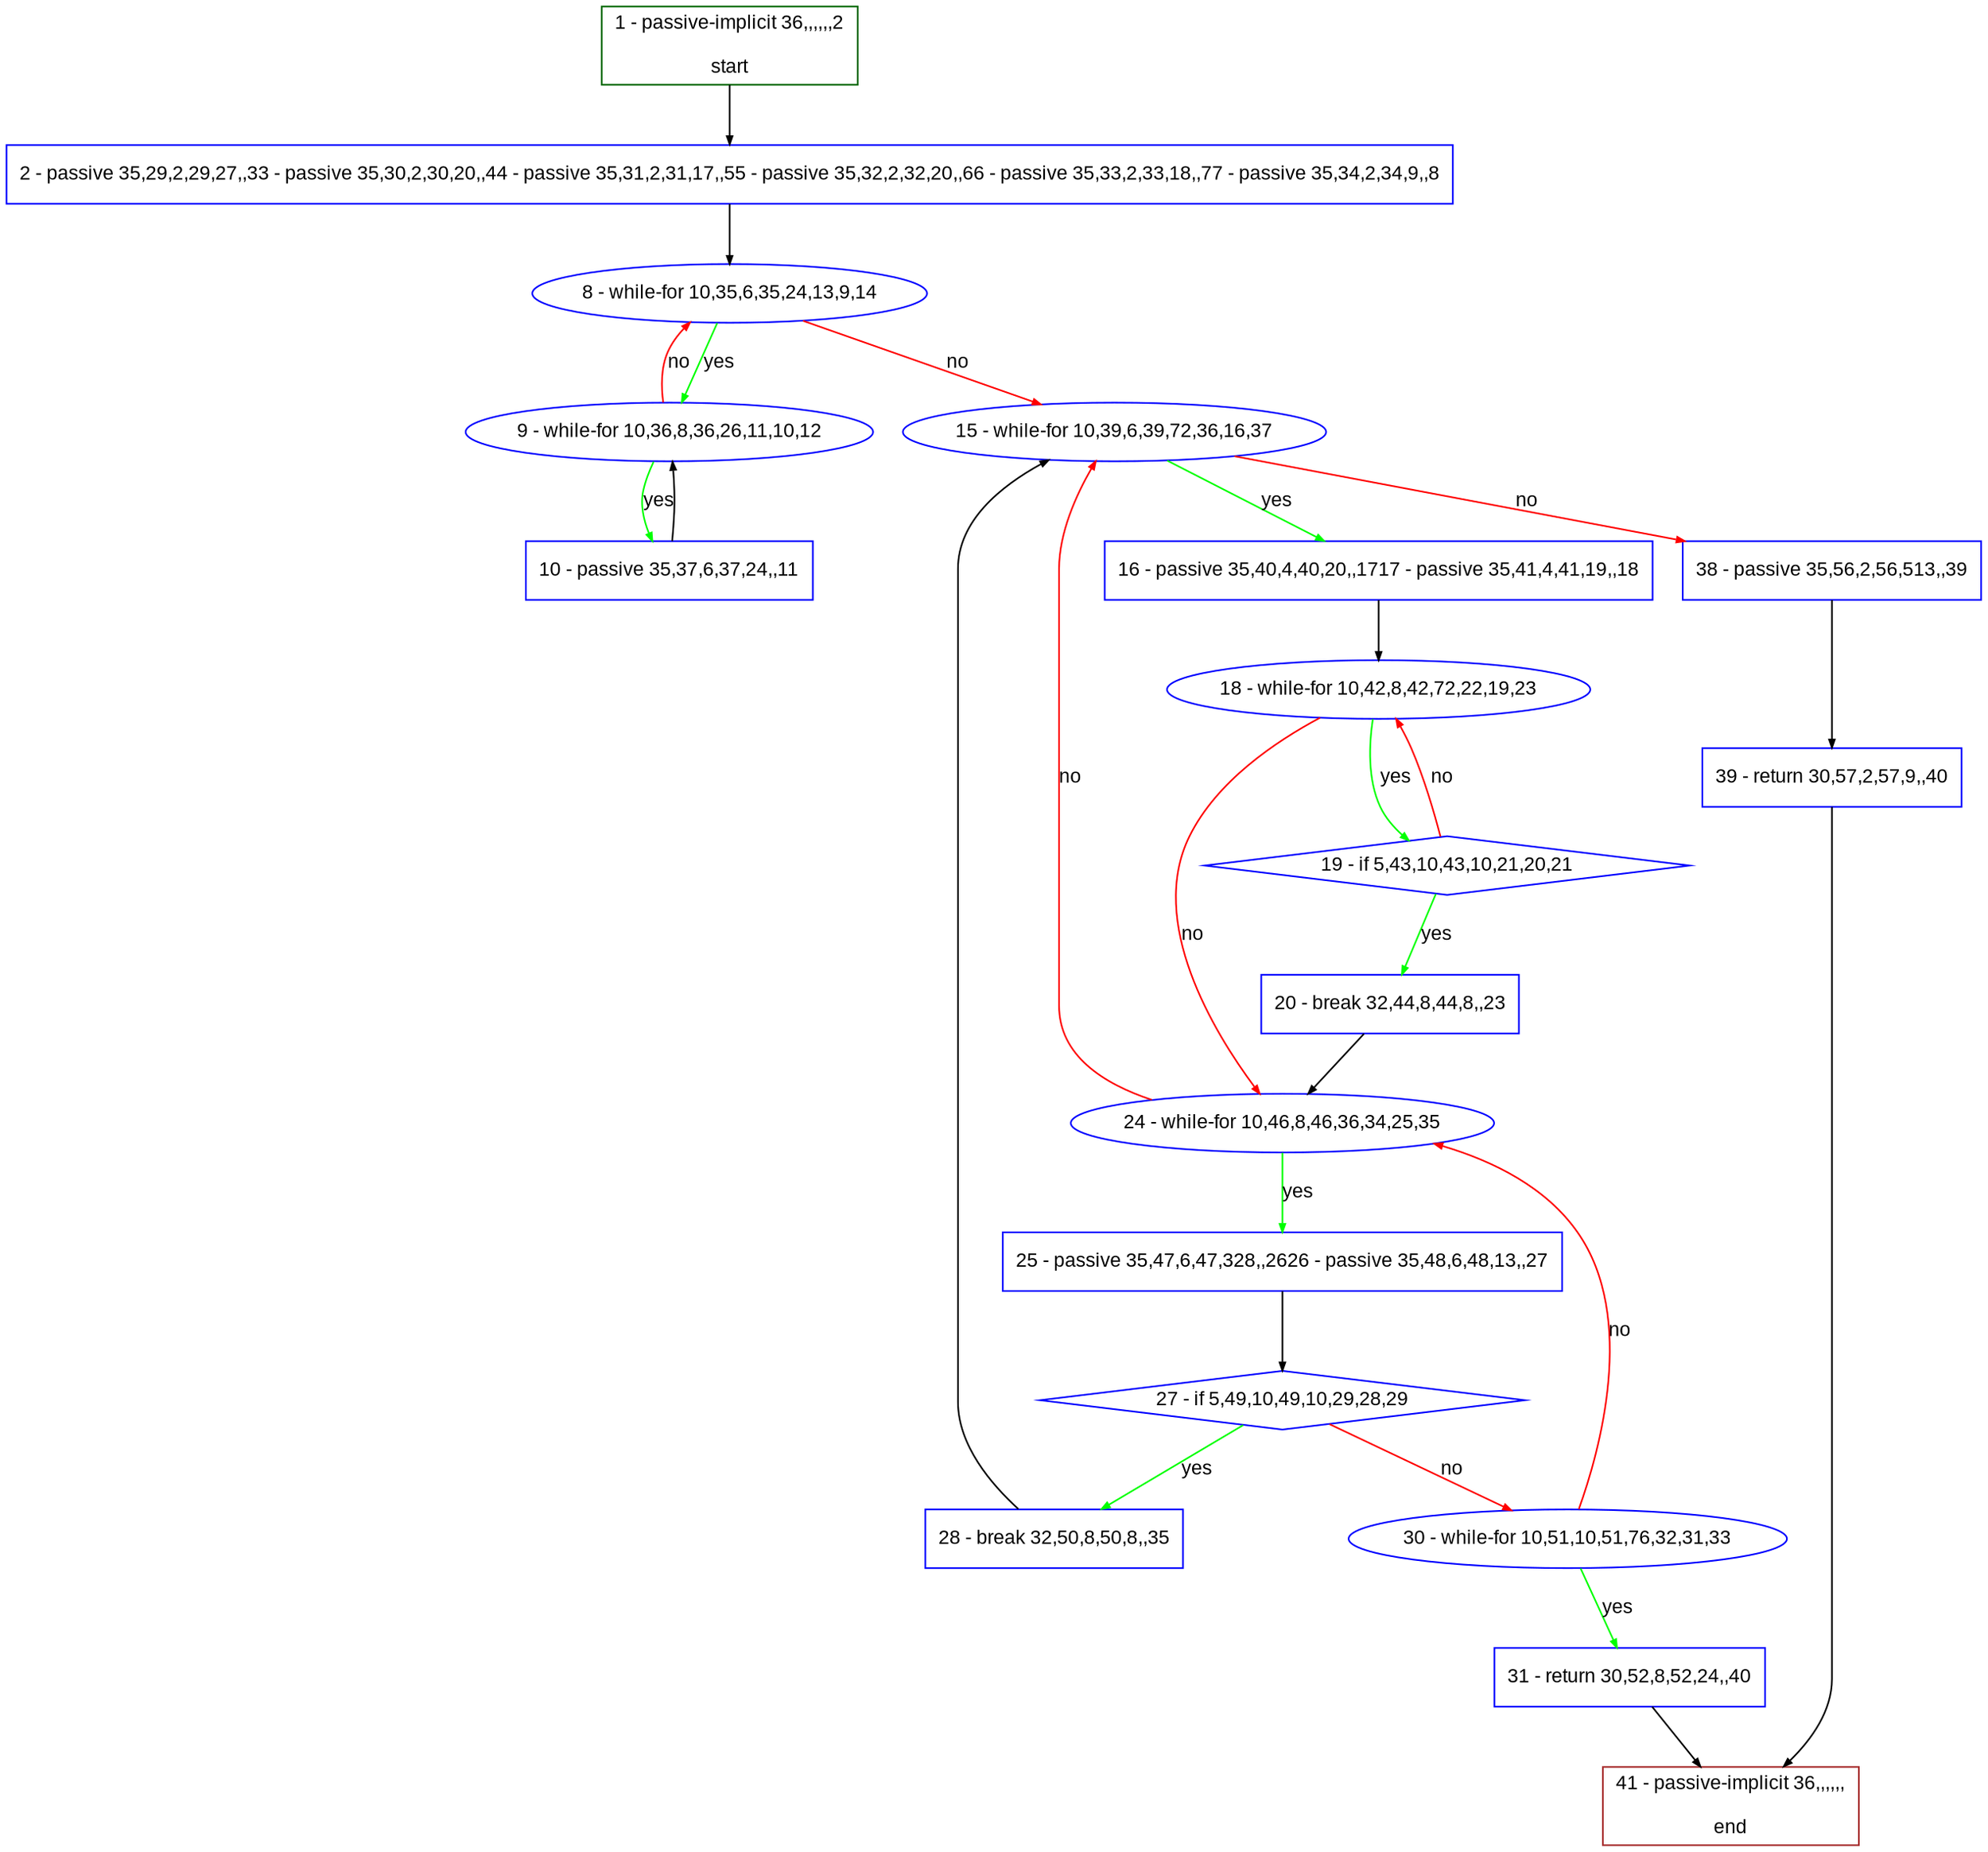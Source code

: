 digraph "" {
  graph [pack="true", label="", fontsize="12", packmode="clust", fontname="Arial", fillcolor="#FFFFCC", bgcolor="white", style="rounded,filled", compound="true"];
  node [node_initialized="no", label="", color="grey", fontsize="12", fillcolor="white", fontname="Arial", style="filled", shape="rectangle", compound="true", fixedsize="false"];
  edge [fontcolor="black", arrowhead="normal", arrowtail="none", arrowsize="0.5", ltail="", label="", color="black", fontsize="12", lhead="", fontname="Arial", dir="forward", compound="true"];
  __N1 [label="2 - passive 35,29,2,29,27,,33 - passive 35,30,2,30,20,,44 - passive 35,31,2,31,17,,55 - passive 35,32,2,32,20,,66 - passive 35,33,2,33,18,,77 - passive 35,34,2,34,9,,8", color="#0000ff", fillcolor="#ffffff", style="filled", shape="box"];
  __N2 [label="1 - passive-implicit 36,,,,,,2\n\nstart", color="#006400", fillcolor="#ffffff", style="filled", shape="box"];
  __N3 [label="8 - while-for 10,35,6,35,24,13,9,14", color="#0000ff", fillcolor="#ffffff", style="filled", shape="oval"];
  __N4 [label="9 - while-for 10,36,8,36,26,11,10,12", color="#0000ff", fillcolor="#ffffff", style="filled", shape="oval"];
  __N5 [label="15 - while-for 10,39,6,39,72,36,16,37", color="#0000ff", fillcolor="#ffffff", style="filled", shape="oval"];
  __N6 [label="10 - passive 35,37,6,37,24,,11", color="#0000ff", fillcolor="#ffffff", style="filled", shape="box"];
  __N7 [label="16 - passive 35,40,4,40,20,,1717 - passive 35,41,4,41,19,,18", color="#0000ff", fillcolor="#ffffff", style="filled", shape="box"];
  __N8 [label="38 - passive 35,56,2,56,513,,39", color="#0000ff", fillcolor="#ffffff", style="filled", shape="box"];
  __N9 [label="18 - while-for 10,42,8,42,72,22,19,23", color="#0000ff", fillcolor="#ffffff", style="filled", shape="oval"];
  __N10 [label="19 - if 5,43,10,43,10,21,20,21", color="#0000ff", fillcolor="#ffffff", style="filled", shape="diamond"];
  __N11 [label="24 - while-for 10,46,8,46,36,34,25,35", color="#0000ff", fillcolor="#ffffff", style="filled", shape="oval"];
  __N12 [label="20 - break 32,44,8,44,8,,23", color="#0000ff", fillcolor="#ffffff", style="filled", shape="box"];
  __N13 [label="25 - passive 35,47,6,47,328,,2626 - passive 35,48,6,48,13,,27", color="#0000ff", fillcolor="#ffffff", style="filled", shape="box"];
  __N14 [label="27 - if 5,49,10,49,10,29,28,29", color="#0000ff", fillcolor="#ffffff", style="filled", shape="diamond"];
  __N15 [label="28 - break 32,50,8,50,8,,35", color="#0000ff", fillcolor="#ffffff", style="filled", shape="box"];
  __N16 [label="30 - while-for 10,51,10,51,76,32,31,33", color="#0000ff", fillcolor="#ffffff", style="filled", shape="oval"];
  __N17 [label="31 - return 30,52,8,52,24,,40", color="#0000ff", fillcolor="#ffffff", style="filled", shape="box"];
  __N18 [label="41 - passive-implicit 36,,,,,,\n\nend", color="#a52a2a", fillcolor="#ffffff", style="filled", shape="box"];
  __N19 [label="39 - return 30,57,2,57,9,,40", color="#0000ff", fillcolor="#ffffff", style="filled", shape="box"];
  __N2 -> __N1 [arrowhead="normal", arrowtail="none", color="#000000", label="", dir="forward"];
  __N1 -> __N3 [arrowhead="normal", arrowtail="none", color="#000000", label="", dir="forward"];
  __N3 -> __N4 [arrowhead="normal", arrowtail="none", color="#00ff00", label="yes", dir="forward"];
  __N4 -> __N3 [arrowhead="normal", arrowtail="none", color="#ff0000", label="no", dir="forward"];
  __N3 -> __N5 [arrowhead="normal", arrowtail="none", color="#ff0000", label="no", dir="forward"];
  __N4 -> __N6 [arrowhead="normal", arrowtail="none", color="#00ff00", label="yes", dir="forward"];
  __N6 -> __N4 [arrowhead="normal", arrowtail="none", color="#000000", label="", dir="forward"];
  __N5 -> __N7 [arrowhead="normal", arrowtail="none", color="#00ff00", label="yes", dir="forward"];
  __N5 -> __N8 [arrowhead="normal", arrowtail="none", color="#ff0000", label="no", dir="forward"];
  __N7 -> __N9 [arrowhead="normal", arrowtail="none", color="#000000", label="", dir="forward"];
  __N9 -> __N10 [arrowhead="normal", arrowtail="none", color="#00ff00", label="yes", dir="forward"];
  __N10 -> __N9 [arrowhead="normal", arrowtail="none", color="#ff0000", label="no", dir="forward"];
  __N9 -> __N11 [arrowhead="normal", arrowtail="none", color="#ff0000", label="no", dir="forward"];
  __N10 -> __N12 [arrowhead="normal", arrowtail="none", color="#00ff00", label="yes", dir="forward"];
  __N12 -> __N11 [arrowhead="normal", arrowtail="none", color="#000000", label="", dir="forward"];
  __N11 -> __N5 [arrowhead="normal", arrowtail="none", color="#ff0000", label="no", dir="forward"];
  __N11 -> __N13 [arrowhead="normal", arrowtail="none", color="#00ff00", label="yes", dir="forward"];
  __N13 -> __N14 [arrowhead="normal", arrowtail="none", color="#000000", label="", dir="forward"];
  __N14 -> __N15 [arrowhead="normal", arrowtail="none", color="#00ff00", label="yes", dir="forward"];
  __N14 -> __N16 [arrowhead="normal", arrowtail="none", color="#ff0000", label="no", dir="forward"];
  __N15 -> __N5 [arrowhead="normal", arrowtail="none", color="#000000", label="", dir="forward"];
  __N16 -> __N11 [arrowhead="normal", arrowtail="none", color="#ff0000", label="no", dir="forward"];
  __N16 -> __N17 [arrowhead="normal", arrowtail="none", color="#00ff00", label="yes", dir="forward"];
  __N17 -> __N18 [arrowhead="normal", arrowtail="none", color="#000000", label="", dir="forward"];
  __N8 -> __N19 [arrowhead="normal", arrowtail="none", color="#000000", label="", dir="forward"];
  __N19 -> __N18 [arrowhead="normal", arrowtail="none", color="#000000", label="", dir="forward"];
}
